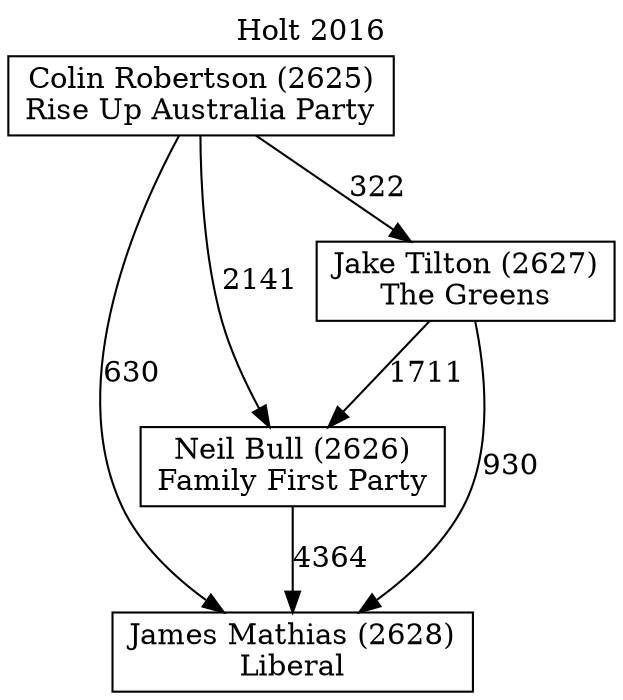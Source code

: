 // House preference flow
digraph "James Mathias (2628)_Holt_2016" {
	graph [label="Holt 2016" labelloc=t mclimit=10]
	node [shape=box]
	"James Mathias (2628)" [label="James Mathias (2628)
Liberal"]
	"Neil Bull (2626)" [label="Neil Bull (2626)
Family First Party"]
	"Jake Tilton (2627)" [label="Jake Tilton (2627)
The Greens"]
	"Colin Robertson (2625)" [label="Colin Robertson (2625)
Rise Up Australia Party"]
	"Neil Bull (2626)" -> "James Mathias (2628)" [label=4364]
	"Jake Tilton (2627)" -> "Neil Bull (2626)" [label=1711]
	"Colin Robertson (2625)" -> "Jake Tilton (2627)" [label=322]
	"Jake Tilton (2627)" -> "James Mathias (2628)" [label=930]
	"Colin Robertson (2625)" -> "James Mathias (2628)" [label=630]
	"Colin Robertson (2625)" -> "Neil Bull (2626)" [label=2141]
}
